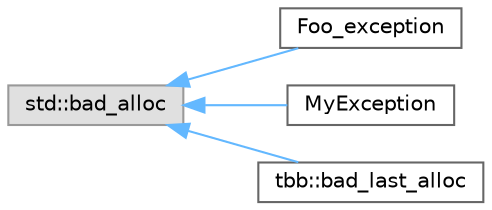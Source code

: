 digraph "类继承关系图"
{
 // LATEX_PDF_SIZE
  bgcolor="transparent";
  edge [fontname=Helvetica,fontsize=10,labelfontname=Helvetica,labelfontsize=10];
  node [fontname=Helvetica,fontsize=10,shape=box,height=0.2,width=0.4];
  rankdir="LR";
  Node0 [id="Node000000",label="std::bad_alloc",height=0.2,width=0.4,color="grey60", fillcolor="#E0E0E0", style="filled",tooltip=" "];
  Node0 -> Node1 [id="edge6525_Node000000_Node000001",dir="back",color="steelblue1",style="solid",tooltip=" "];
  Node1 [id="Node000001",label="Foo_exception",height=0.2,width=0.4,color="grey40", fillcolor="white", style="filled",URL="$class_foo__exception.html",tooltip="Exception for concurrent_container"];
  Node0 -> Node2 [id="edge6526_Node000000_Node000002",dir="back",color="steelblue1",style="solid",tooltip=" "];
  Node2 [id="Node000002",label="MyException",height=0.2,width=0.4,color="grey40", fillcolor="white", style="filled",URL="$class_my_exception.html",tooltip=" "];
  Node0 -> Node3 [id="edge6527_Node000000_Node000003",dir="back",color="steelblue1",style="solid",tooltip=" "];
  Node3 [id="Node000003",label="tbb::bad_last_alloc",height=0.2,width=0.4,color="grey40", fillcolor="white", style="filled",URL="$classtbb_1_1bad__last__alloc.html",tooltip="Exception for concurrent containers"];
}
